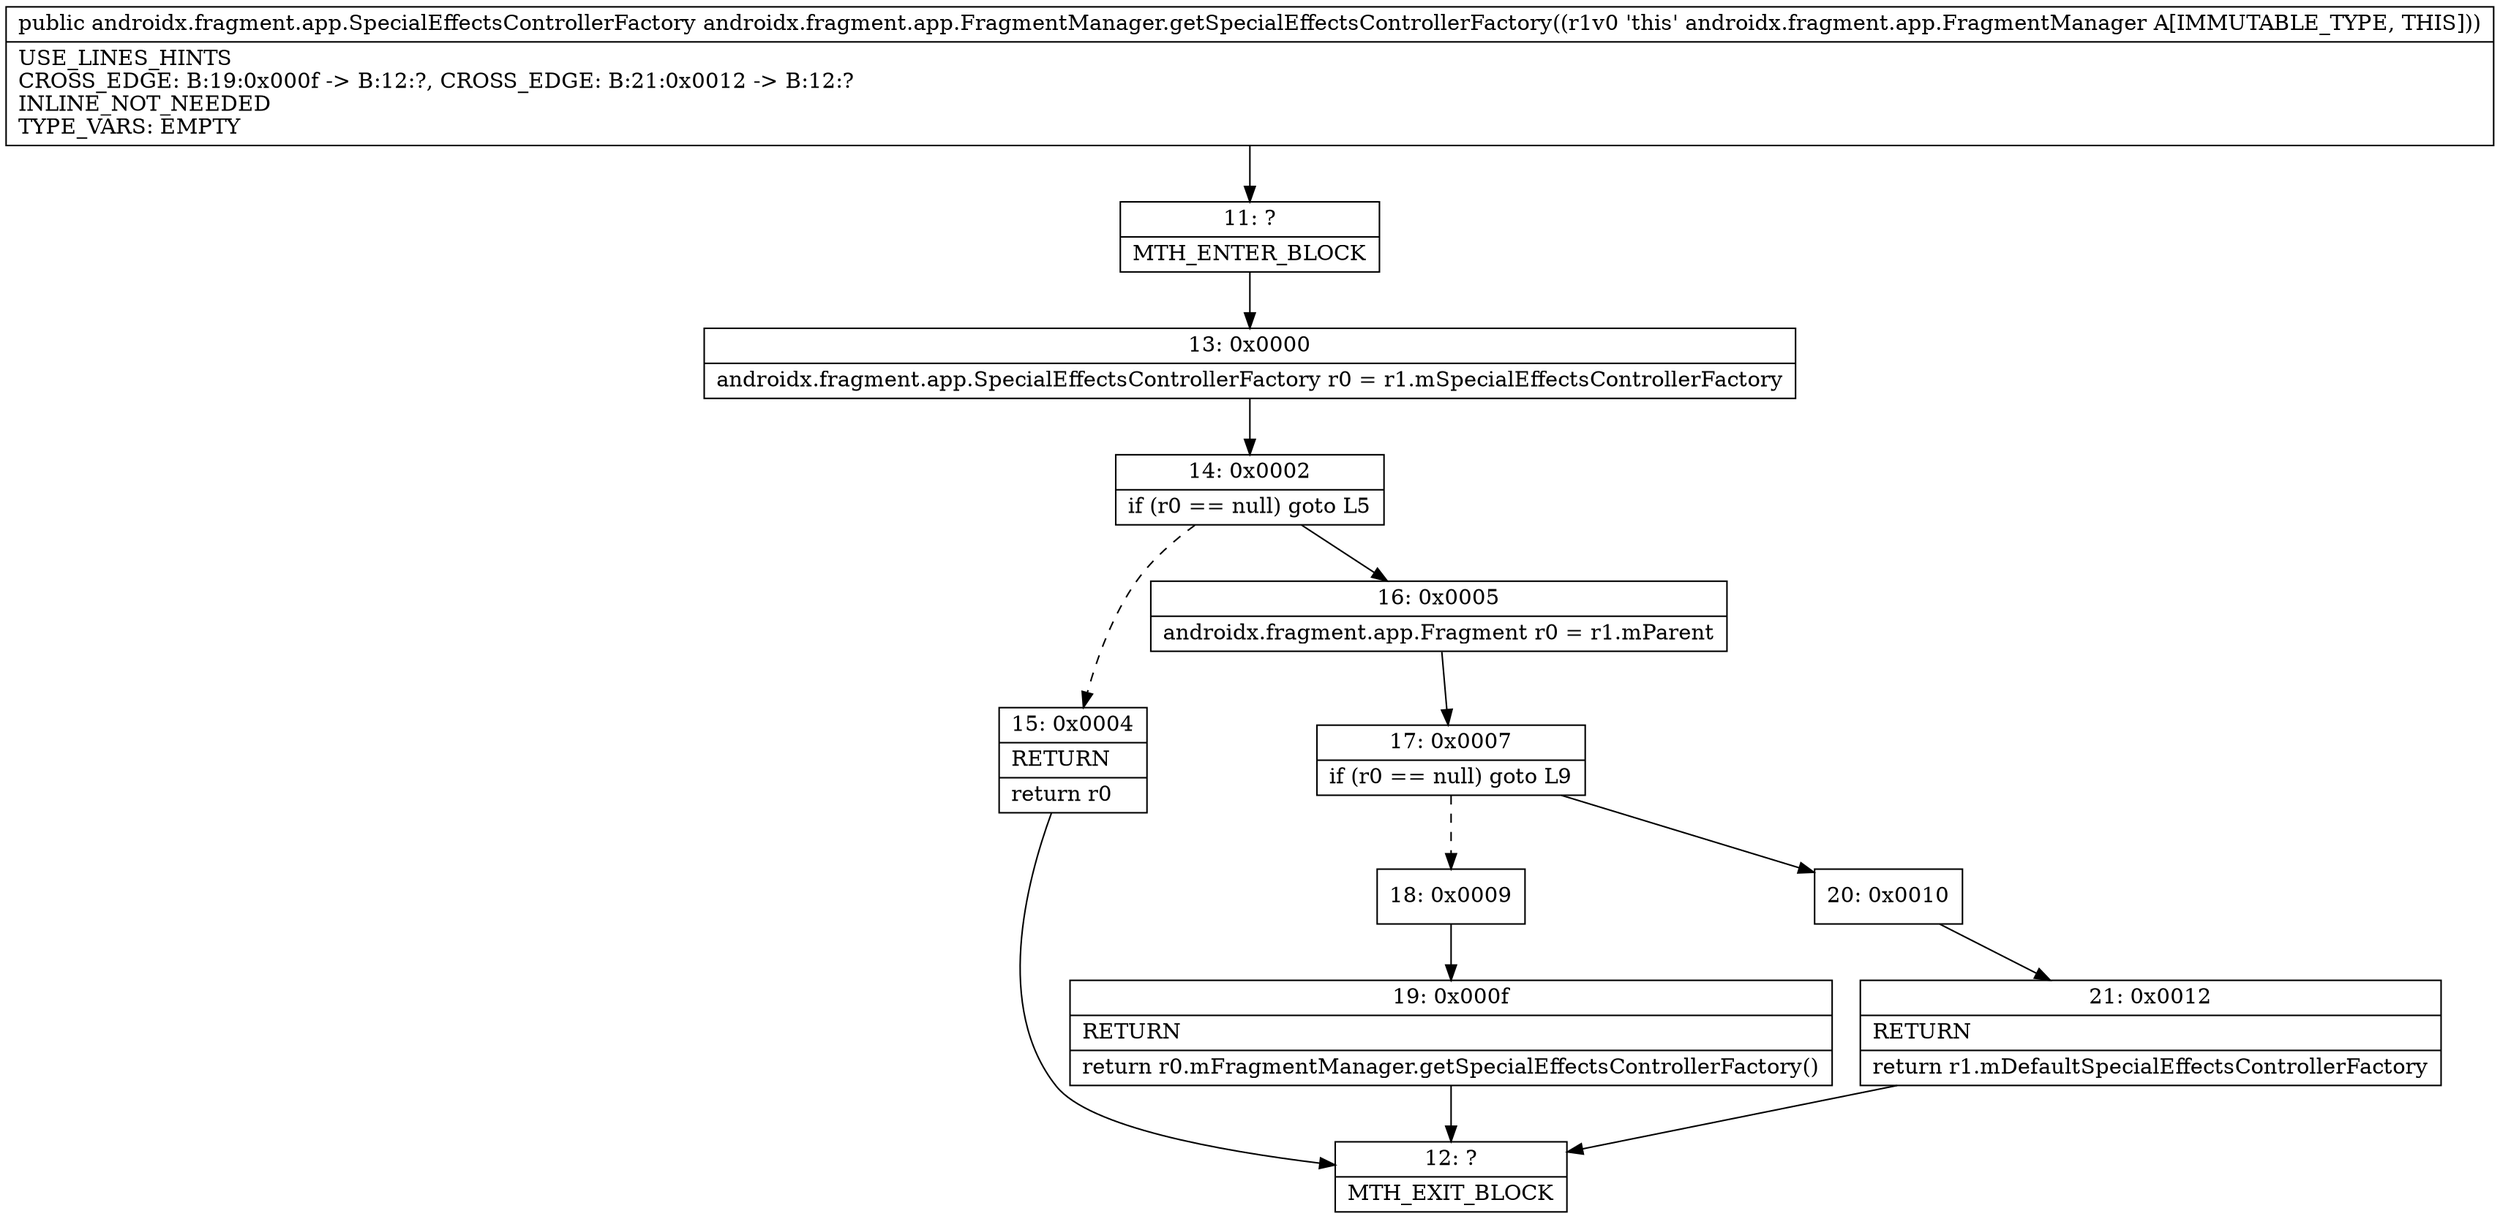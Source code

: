digraph "CFG forandroidx.fragment.app.FragmentManager.getSpecialEffectsControllerFactory()Landroidx\/fragment\/app\/SpecialEffectsControllerFactory;" {
Node_11 [shape=record,label="{11\:\ ?|MTH_ENTER_BLOCK\l}"];
Node_13 [shape=record,label="{13\:\ 0x0000|androidx.fragment.app.SpecialEffectsControllerFactory r0 = r1.mSpecialEffectsControllerFactory\l}"];
Node_14 [shape=record,label="{14\:\ 0x0002|if (r0 == null) goto L5\l}"];
Node_15 [shape=record,label="{15\:\ 0x0004|RETURN\l|return r0\l}"];
Node_12 [shape=record,label="{12\:\ ?|MTH_EXIT_BLOCK\l}"];
Node_16 [shape=record,label="{16\:\ 0x0005|androidx.fragment.app.Fragment r0 = r1.mParent\l}"];
Node_17 [shape=record,label="{17\:\ 0x0007|if (r0 == null) goto L9\l}"];
Node_18 [shape=record,label="{18\:\ 0x0009}"];
Node_19 [shape=record,label="{19\:\ 0x000f|RETURN\l|return r0.mFragmentManager.getSpecialEffectsControllerFactory()\l}"];
Node_20 [shape=record,label="{20\:\ 0x0010}"];
Node_21 [shape=record,label="{21\:\ 0x0012|RETURN\l|return r1.mDefaultSpecialEffectsControllerFactory\l}"];
MethodNode[shape=record,label="{public androidx.fragment.app.SpecialEffectsControllerFactory androidx.fragment.app.FragmentManager.getSpecialEffectsControllerFactory((r1v0 'this' androidx.fragment.app.FragmentManager A[IMMUTABLE_TYPE, THIS]))  | USE_LINES_HINTS\lCROSS_EDGE: B:19:0x000f \-\> B:12:?, CROSS_EDGE: B:21:0x0012 \-\> B:12:?\lINLINE_NOT_NEEDED\lTYPE_VARS: EMPTY\l}"];
MethodNode -> Node_11;Node_11 -> Node_13;
Node_13 -> Node_14;
Node_14 -> Node_15[style=dashed];
Node_14 -> Node_16;
Node_15 -> Node_12;
Node_16 -> Node_17;
Node_17 -> Node_18[style=dashed];
Node_17 -> Node_20;
Node_18 -> Node_19;
Node_19 -> Node_12;
Node_20 -> Node_21;
Node_21 -> Node_12;
}

